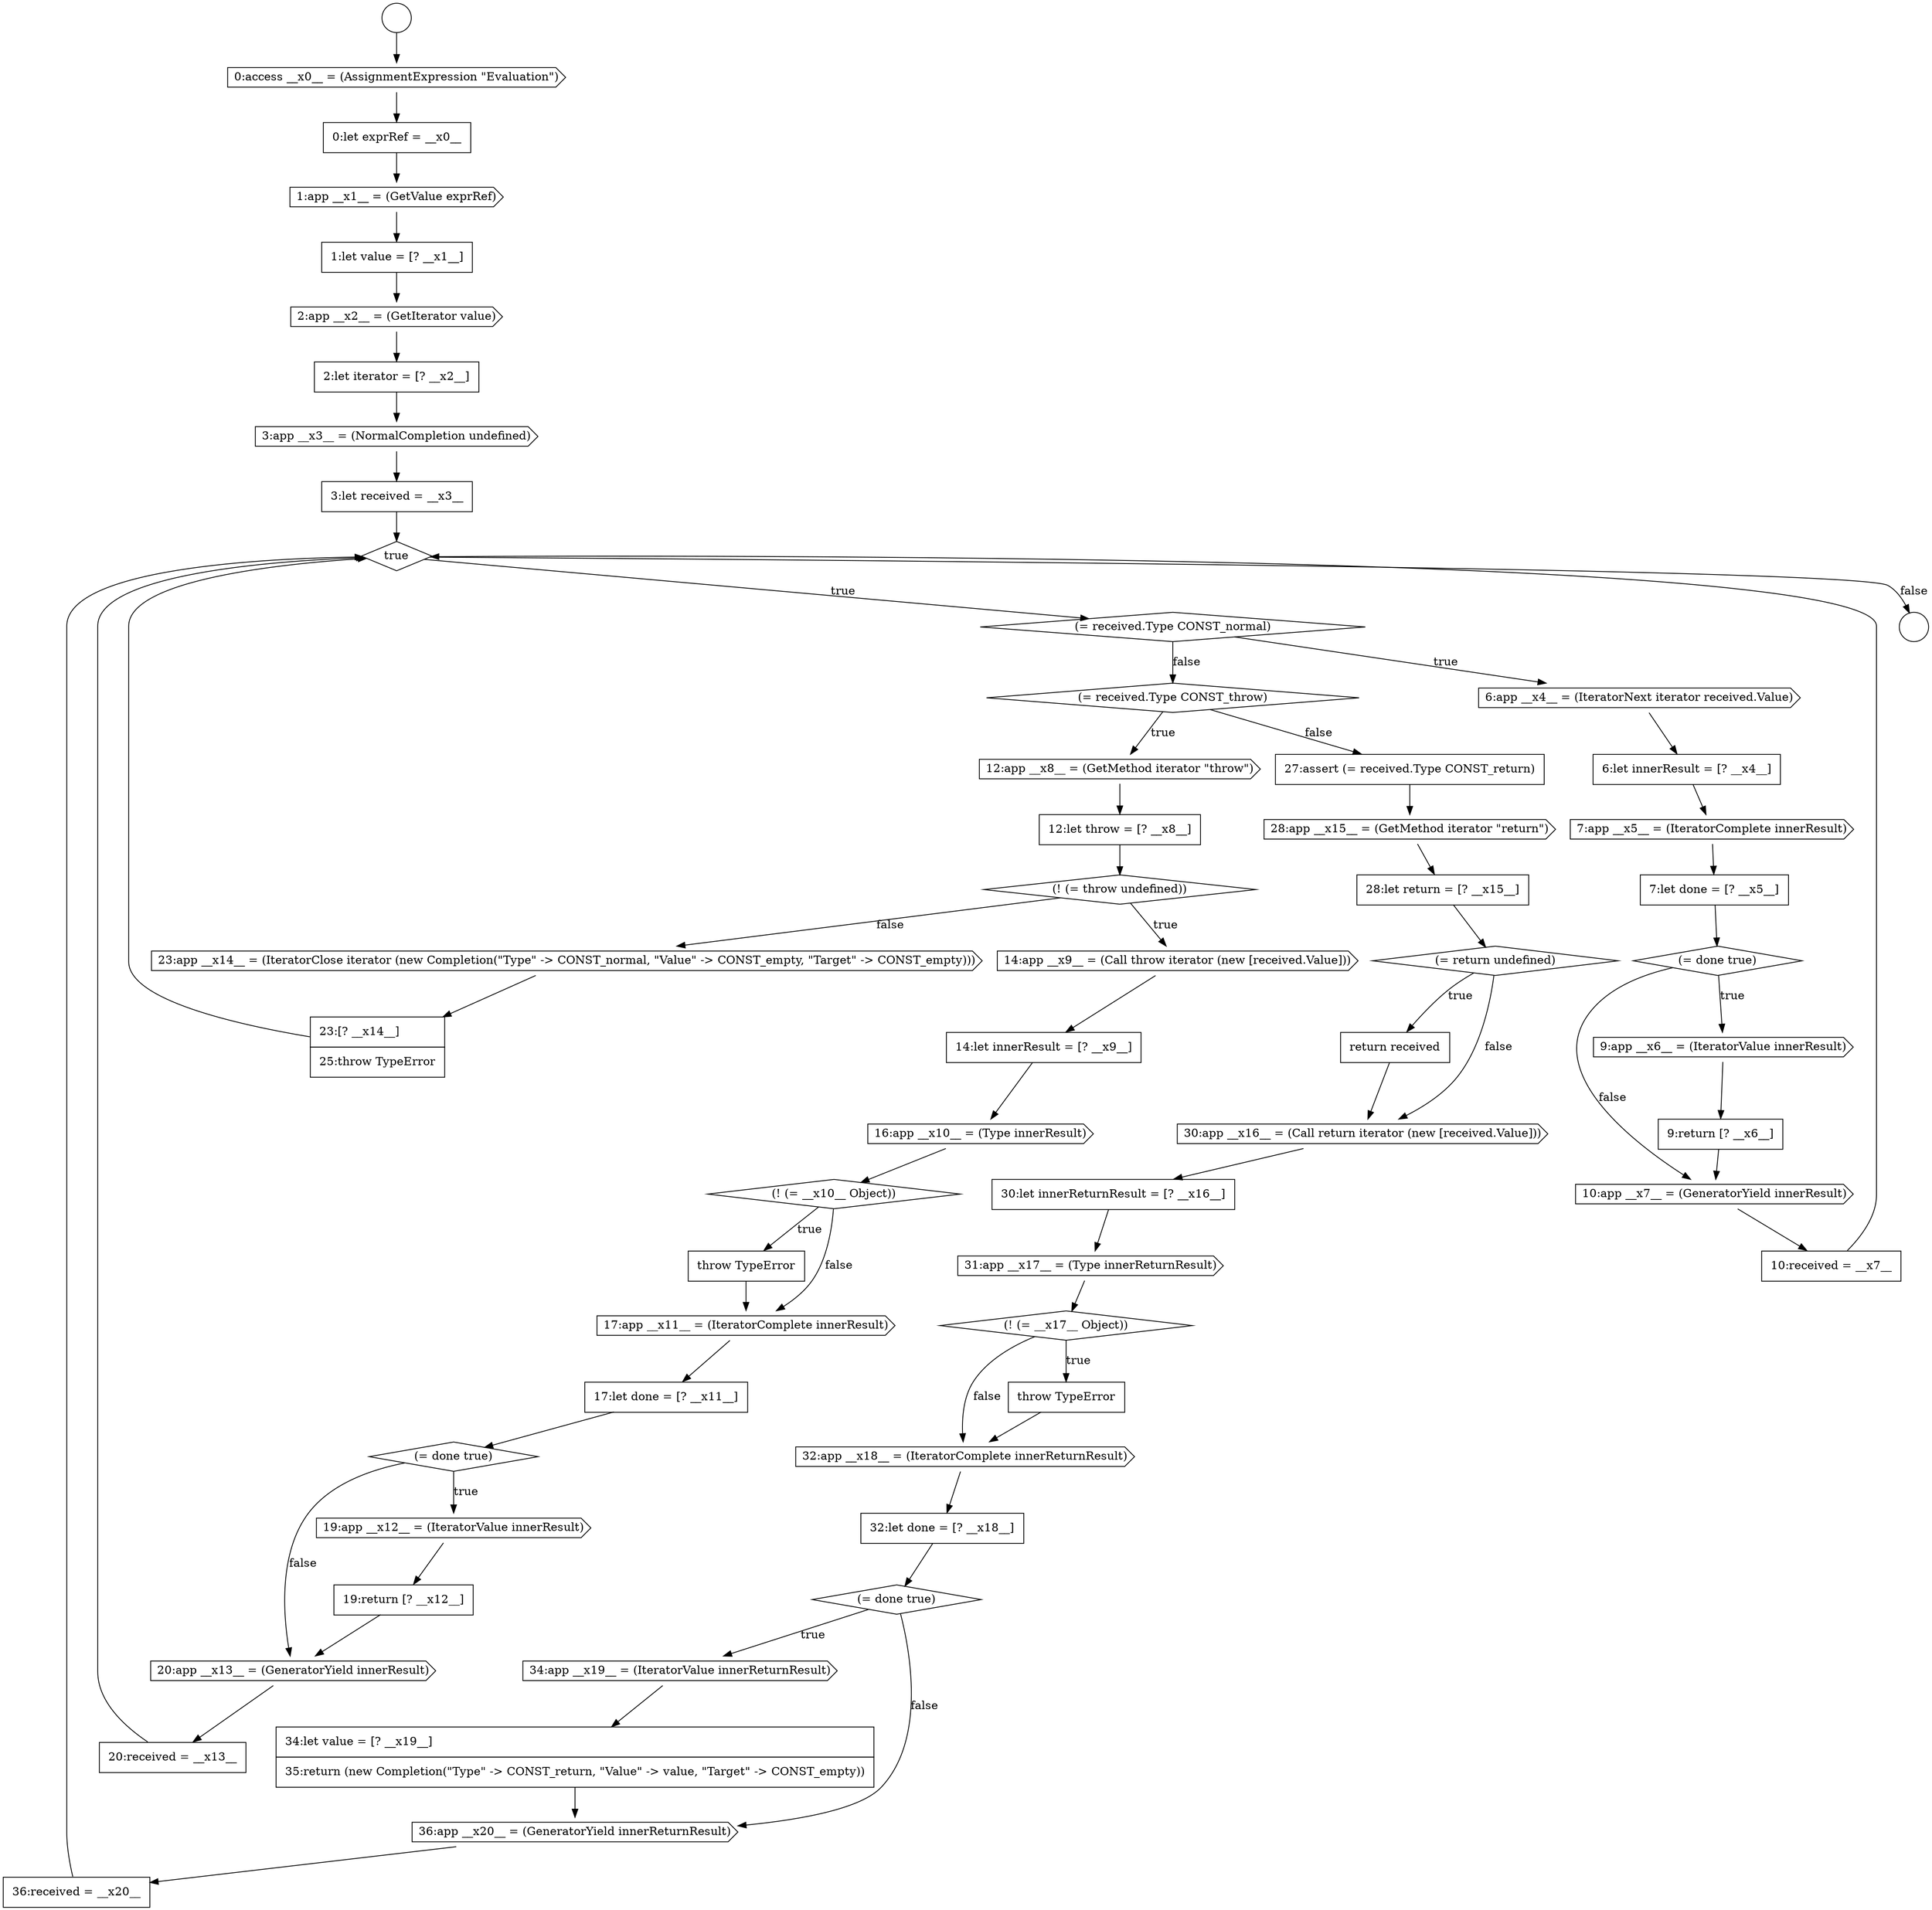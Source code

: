 digraph {
  node8536 [shape=cds, label=<<font color="black">3:app __x3__ = (NormalCompletion undefined)</font>> color="black" fillcolor="white" style=filled]
  node8563 [shape=cds, label=<<font color="black">20:app __x13__ = (GeneratorYield innerResult)</font>> color="black" fillcolor="white" style=filled]
  node8532 [shape=cds, label=<<font color="black">1:app __x1__ = (GetValue exprRef)</font>> color="black" fillcolor="white" style=filled]
  node8576 [shape=none, margin=0, label=<<font color="black">
    <table border="0" cellborder="1" cellspacing="0" cellpadding="10">
      <tr><td align="left">throw TypeError</td></tr>
    </table>
  </font>> color="black" fillcolor="white" style=filled]
  node8559 [shape=none, margin=0, label=<<font color="black">
    <table border="0" cellborder="1" cellspacing="0" cellpadding="10">
      <tr><td align="left">17:let done = [? __x11__]</td></tr>
    </table>
  </font>> color="black" fillcolor="white" style=filled]
  node8531 [shape=none, margin=0, label=<<font color="black">
    <table border="0" cellborder="1" cellspacing="0" cellpadding="10">
      <tr><td align="left">0:let exprRef = __x0__</td></tr>
    </table>
  </font>> color="black" fillcolor="white" style=filled]
  node8529 [shape=circle label=" " color="black" fillcolor="white" style=filled]
  node8528 [shape=circle label=" " color="black" fillcolor="white" style=filled]
  node8574 [shape=cds, label=<<font color="black">31:app __x17__ = (Type innerReturnResult)</font>> color="black" fillcolor="white" style=filled]
  node8551 [shape=none, margin=0, label=<<font color="black">
    <table border="0" cellborder="1" cellspacing="0" cellpadding="10">
      <tr><td align="left">12:let throw = [? __x8__]</td></tr>
    </table>
  </font>> color="black" fillcolor="white" style=filled]
  node8568 [shape=cds, label=<<font color="black">28:app __x15__ = (GetMethod iterator &quot;return&quot;)</font>> color="black" fillcolor="white" style=filled]
  node8539 [shape=diamond, label=<<font color="black">(= received.Type CONST_normal)</font>> color="black" fillcolor="white" style=filled]
  node8578 [shape=none, margin=0, label=<<font color="black">
    <table border="0" cellborder="1" cellspacing="0" cellpadding="10">
      <tr><td align="left">32:let done = [? __x18__]</td></tr>
    </table>
  </font>> color="black" fillcolor="white" style=filled]
  node8546 [shape=none, margin=0, label=<<font color="black">
    <table border="0" cellborder="1" cellspacing="0" cellpadding="10">
      <tr><td align="left">9:return [? __x6__]</td></tr>
    </table>
  </font>> color="black" fillcolor="white" style=filled]
  node8583 [shape=none, margin=0, label=<<font color="black">
    <table border="0" cellborder="1" cellspacing="0" cellpadding="10">
      <tr><td align="left">36:received = __x20__</td></tr>
    </table>
  </font>> color="black" fillcolor="white" style=filled]
  node8571 [shape=none, margin=0, label=<<font color="black">
    <table border="0" cellborder="1" cellspacing="0" cellpadding="10">
      <tr><td align="left">return received</td></tr>
    </table>
  </font>> color="black" fillcolor="white" style=filled]
  node8543 [shape=none, margin=0, label=<<font color="black">
    <table border="0" cellborder="1" cellspacing="0" cellpadding="10">
      <tr><td align="left">7:let done = [? __x5__]</td></tr>
    </table>
  </font>> color="black" fillcolor="white" style=filled]
  node8558 [shape=cds, label=<<font color="black">17:app __x11__ = (IteratorComplete innerResult)</font>> color="black" fillcolor="white" style=filled]
  node8575 [shape=diamond, label=<<font color="black">(! (= __x17__ Object))</font>> color="black" fillcolor="white" style=filled]
  node8554 [shape=none, margin=0, label=<<font color="black">
    <table border="0" cellborder="1" cellspacing="0" cellpadding="10">
      <tr><td align="left">14:let innerResult = [? __x9__]</td></tr>
    </table>
  </font>> color="black" fillcolor="white" style=filled]
  node8582 [shape=cds, label=<<font color="black">36:app __x20__ = (GeneratorYield innerReturnResult)</font>> color="black" fillcolor="white" style=filled]
  node8550 [shape=cds, label=<<font color="black">12:app __x8__ = (GetMethod iterator &quot;throw&quot;)</font>> color="black" fillcolor="white" style=filled]
  node8540 [shape=cds, label=<<font color="black">6:app __x4__ = (IteratorNext iterator received.Value)</font>> color="black" fillcolor="white" style=filled]
  node8535 [shape=none, margin=0, label=<<font color="black">
    <table border="0" cellborder="1" cellspacing="0" cellpadding="10">
      <tr><td align="left">2:let iterator = [? __x2__]</td></tr>
    </table>
  </font>> color="black" fillcolor="white" style=filled]
  node8577 [shape=cds, label=<<font color="black">32:app __x18__ = (IteratorComplete innerReturnResult)</font>> color="black" fillcolor="white" style=filled]
  node8530 [shape=cds, label=<<font color="black">0:access __x0__ = (AssignmentExpression &quot;Evaluation&quot;)</font>> color="black" fillcolor="white" style=filled]
  node8545 [shape=cds, label=<<font color="black">9:app __x6__ = (IteratorValue innerResult)</font>> color="black" fillcolor="white" style=filled]
  node8562 [shape=none, margin=0, label=<<font color="black">
    <table border="0" cellborder="1" cellspacing="0" cellpadding="10">
      <tr><td align="left">19:return [? __x12__]</td></tr>
    </table>
  </font>> color="black" fillcolor="white" style=filled]
  node8567 [shape=none, margin=0, label=<<font color="black">
    <table border="0" cellborder="1" cellspacing="0" cellpadding="10">
      <tr><td align="left">27:assert (= received.Type CONST_return)</td></tr>
    </table>
  </font>> color="black" fillcolor="white" style=filled]
  node8572 [shape=cds, label=<<font color="black">30:app __x16__ = (Call return iterator (new [received.Value]))</font>> color="black" fillcolor="white" style=filled]
  node8544 [shape=diamond, label=<<font color="black">(= done true)</font>> color="black" fillcolor="white" style=filled]
  node8555 [shape=cds, label=<<font color="black">16:app __x10__ = (Type innerResult)</font>> color="black" fillcolor="white" style=filled]
  node8580 [shape=cds, label=<<font color="black">34:app __x19__ = (IteratorValue innerReturnResult)</font>> color="black" fillcolor="white" style=filled]
  node8581 [shape=none, margin=0, label=<<font color="black">
    <table border="0" cellborder="1" cellspacing="0" cellpadding="10">
      <tr><td align="left">34:let value = [? __x19__]</td></tr>
      <tr><td align="left">35:return (new Completion(&quot;Type&quot; -&gt; CONST_return, &quot;Value&quot; -&gt; value, &quot;Target&quot; -&gt; CONST_empty))</td></tr>
    </table>
  </font>> color="black" fillcolor="white" style=filled]
  node8534 [shape=cds, label=<<font color="black">2:app __x2__ = (GetIterator value)</font>> color="black" fillcolor="white" style=filled]
  node8549 [shape=diamond, label=<<font color="black">(= received.Type CONST_throw)</font>> color="black" fillcolor="white" style=filled]
  node8566 [shape=none, margin=0, label=<<font color="black">
    <table border="0" cellborder="1" cellspacing="0" cellpadding="10">
      <tr><td align="left">23:[? __x14__]</td></tr>
      <tr><td align="left">25:throw TypeError</td></tr>
    </table>
  </font>> color="black" fillcolor="white" style=filled]
  node8561 [shape=cds, label=<<font color="black">19:app __x12__ = (IteratorValue innerResult)</font>> color="black" fillcolor="white" style=filled]
  node8556 [shape=diamond, label=<<font color="black">(! (= __x10__ Object))</font>> color="black" fillcolor="white" style=filled]
  node8573 [shape=none, margin=0, label=<<font color="black">
    <table border="0" cellborder="1" cellspacing="0" cellpadding="10">
      <tr><td align="left">30:let innerReturnResult = [? __x16__]</td></tr>
    </table>
  </font>> color="black" fillcolor="white" style=filled]
  node8541 [shape=none, margin=0, label=<<font color="black">
    <table border="0" cellborder="1" cellspacing="0" cellpadding="10">
      <tr><td align="left">6:let innerResult = [? __x4__]</td></tr>
    </table>
  </font>> color="black" fillcolor="white" style=filled]
  node8560 [shape=diamond, label=<<font color="black">(= done true)</font>> color="black" fillcolor="white" style=filled]
  node8569 [shape=none, margin=0, label=<<font color="black">
    <table border="0" cellborder="1" cellspacing="0" cellpadding="10">
      <tr><td align="left">28:let return = [? __x15__]</td></tr>
    </table>
  </font>> color="black" fillcolor="white" style=filled]
  node8537 [shape=none, margin=0, label=<<font color="black">
    <table border="0" cellborder="1" cellspacing="0" cellpadding="10">
      <tr><td align="left">3:let received = __x3__</td></tr>
    </table>
  </font>> color="black" fillcolor="white" style=filled]
  node8552 [shape=diamond, label=<<font color="black">(! (= throw undefined))</font>> color="black" fillcolor="white" style=filled]
  node8565 [shape=cds, label=<<font color="black">23:app __x14__ = (IteratorClose iterator (new Completion(&quot;Type&quot; -&gt; CONST_normal, &quot;Value&quot; -&gt; CONST_empty, &quot;Target&quot; -&gt; CONST_empty)))</font>> color="black" fillcolor="white" style=filled]
  node8547 [shape=cds, label=<<font color="black">10:app __x7__ = (GeneratorYield innerResult)</font>> color="black" fillcolor="white" style=filled]
  node8564 [shape=none, margin=0, label=<<font color="black">
    <table border="0" cellborder="1" cellspacing="0" cellpadding="10">
      <tr><td align="left">20:received = __x13__</td></tr>
    </table>
  </font>> color="black" fillcolor="white" style=filled]
  node8533 [shape=none, margin=0, label=<<font color="black">
    <table border="0" cellborder="1" cellspacing="0" cellpadding="10">
      <tr><td align="left">1:let value = [? __x1__]</td></tr>
    </table>
  </font>> color="black" fillcolor="white" style=filled]
  node8579 [shape=diamond, label=<<font color="black">(= done true)</font>> color="black" fillcolor="white" style=filled]
  node8542 [shape=cds, label=<<font color="black">7:app __x5__ = (IteratorComplete innerResult)</font>> color="black" fillcolor="white" style=filled]
  node8557 [shape=none, margin=0, label=<<font color="black">
    <table border="0" cellborder="1" cellspacing="0" cellpadding="10">
      <tr><td align="left">throw TypeError</td></tr>
    </table>
  </font>> color="black" fillcolor="white" style=filled]
  node8548 [shape=none, margin=0, label=<<font color="black">
    <table border="0" cellborder="1" cellspacing="0" cellpadding="10">
      <tr><td align="left">10:received = __x7__</td></tr>
    </table>
  </font>> color="black" fillcolor="white" style=filled]
  node8570 [shape=diamond, label=<<font color="black">(= return undefined)</font>> color="black" fillcolor="white" style=filled]
  node8553 [shape=cds, label=<<font color="black">14:app __x9__ = (Call throw iterator (new [received.Value]))</font>> color="black" fillcolor="white" style=filled]
  node8538 [shape=diamond, label=<<font color="black">true</font>> color="black" fillcolor="white" style=filled]
  node8549 -> node8550 [label=<<font color="black">true</font>> color="black"]
  node8549 -> node8567 [label=<<font color="black">false</font>> color="black"]
  node8571 -> node8572 [ color="black"]
  node8565 -> node8566 [ color="black"]
  node8528 -> node8530 [ color="black"]
  node8563 -> node8564 [ color="black"]
  node8580 -> node8581 [ color="black"]
  node8535 -> node8536 [ color="black"]
  node8568 -> node8569 [ color="black"]
  node8544 -> node8545 [label=<<font color="black">true</font>> color="black"]
  node8544 -> node8547 [label=<<font color="black">false</font>> color="black"]
  node8557 -> node8558 [ color="black"]
  node8562 -> node8563 [ color="black"]
  node8570 -> node8571 [label=<<font color="black">true</font>> color="black"]
  node8570 -> node8572 [label=<<font color="black">false</font>> color="black"]
  node8573 -> node8574 [ color="black"]
  node8576 -> node8577 [ color="black"]
  node8552 -> node8553 [label=<<font color="black">true</font>> color="black"]
  node8552 -> node8565 [label=<<font color="black">false</font>> color="black"]
  node8546 -> node8547 [ color="black"]
  node8564 -> node8538 [ color="black"]
  node8582 -> node8583 [ color="black"]
  node8531 -> node8532 [ color="black"]
  node8542 -> node8543 [ color="black"]
  node8566 -> node8538 [ color="black"]
  node8569 -> node8570 [ color="black"]
  node8533 -> node8534 [ color="black"]
  node8548 -> node8538 [ color="black"]
  node8547 -> node8548 [ color="black"]
  node8556 -> node8557 [label=<<font color="black">true</font>> color="black"]
  node8556 -> node8558 [label=<<font color="black">false</font>> color="black"]
  node8537 -> node8538 [ color="black"]
  node8572 -> node8573 [ color="black"]
  node8558 -> node8559 [ color="black"]
  node8541 -> node8542 [ color="black"]
  node8540 -> node8541 [ color="black"]
  node8575 -> node8576 [label=<<font color="black">true</font>> color="black"]
  node8575 -> node8577 [label=<<font color="black">false</font>> color="black"]
  node8560 -> node8561 [label=<<font color="black">true</font>> color="black"]
  node8560 -> node8563 [label=<<font color="black">false</font>> color="black"]
  node8561 -> node8562 [ color="black"]
  node8536 -> node8537 [ color="black"]
  node8545 -> node8546 [ color="black"]
  node8574 -> node8575 [ color="black"]
  node8532 -> node8533 [ color="black"]
  node8581 -> node8582 [ color="black"]
  node8567 -> node8568 [ color="black"]
  node8538 -> node8539 [label=<<font color="black">true</font>> color="black"]
  node8538 -> node8529 [label=<<font color="black">false</font>> color="black"]
  node8543 -> node8544 [ color="black"]
  node8539 -> node8540 [label=<<font color="black">true</font>> color="black"]
  node8539 -> node8549 [label=<<font color="black">false</font>> color="black"]
  node8555 -> node8556 [ color="black"]
  node8554 -> node8555 [ color="black"]
  node8550 -> node8551 [ color="black"]
  node8553 -> node8554 [ color="black"]
  node8530 -> node8531 [ color="black"]
  node8579 -> node8580 [label=<<font color="black">true</font>> color="black"]
  node8579 -> node8582 [label=<<font color="black">false</font>> color="black"]
  node8583 -> node8538 [ color="black"]
  node8577 -> node8578 [ color="black"]
  node8551 -> node8552 [ color="black"]
  node8534 -> node8535 [ color="black"]
  node8578 -> node8579 [ color="black"]
  node8559 -> node8560 [ color="black"]
}
